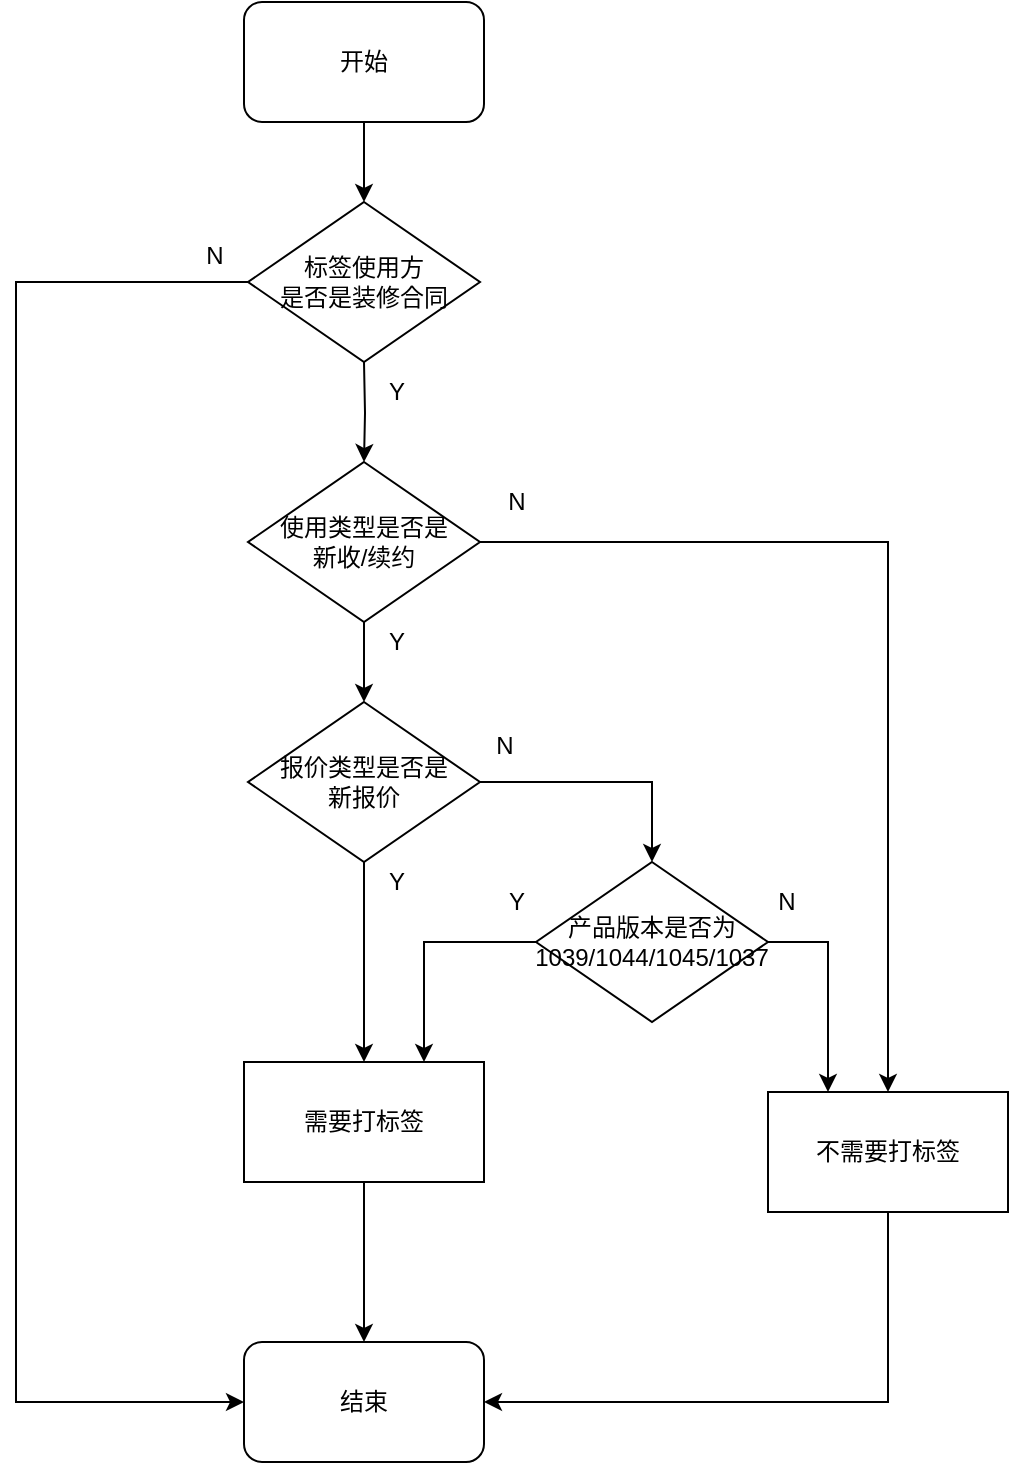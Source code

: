 <mxfile version="20.8.10" type="device"><diagram id="vsaUK6uNZNgUOioF4hWa" name="第 1 页"><mxGraphModel dx="1434" dy="854" grid="1" gridSize="10" guides="1" tooltips="1" connect="1" arrows="1" fold="1" page="1" pageScale="1" pageWidth="827" pageHeight="1169" math="0" shadow="0"><root><mxCell id="0"/><mxCell id="1" parent="0"/><mxCell id="R9rnyIK3hKadFPyz_rhv-11" style="edgeStyle=orthogonalEdgeStyle;rounded=0;orthogonalLoop=1;jettySize=auto;html=1;exitX=0.5;exitY=1;exitDx=0;exitDy=0;entryX=0.5;entryY=0;entryDx=0;entryDy=0;" parent="1" target="R9rnyIK3hKadFPyz_rhv-2" edge="1"><mxGeometry relative="1" as="geometry"><mxPoint x="354" y="220" as="sourcePoint"/></mxGeometry></mxCell><mxCell id="R9rnyIK3hKadFPyz_rhv-47" style="edgeStyle=orthogonalEdgeStyle;rounded=0;orthogonalLoop=1;jettySize=auto;html=1;exitX=1;exitY=0.5;exitDx=0;exitDy=0;entryX=0.5;entryY=0;entryDx=0;entryDy=0;" parent="1" source="R9rnyIK3hKadFPyz_rhv-2" target="R9rnyIK3hKadFPyz_rhv-41" edge="1"><mxGeometry relative="1" as="geometry"/></mxCell><mxCell id="R9rnyIK3hKadFPyz_rhv-49" style="edgeStyle=orthogonalEdgeStyle;rounded=0;orthogonalLoop=1;jettySize=auto;html=1;exitX=0.5;exitY=1;exitDx=0;exitDy=0;" parent="1" source="R9rnyIK3hKadFPyz_rhv-2" target="R9rnyIK3hKadFPyz_rhv-39" edge="1"><mxGeometry relative="1" as="geometry"/></mxCell><mxCell id="R9rnyIK3hKadFPyz_rhv-2" value="使用类型是否是&lt;br&gt;新收/续约" style="rhombus;whiteSpace=wrap;html=1;" parent="1" vertex="1"><mxGeometry x="296" y="270" width="116" height="80" as="geometry"/></mxCell><mxCell id="R9rnyIK3hKadFPyz_rhv-4" value="结束" style="rounded=1;whiteSpace=wrap;html=1;" parent="1" vertex="1"><mxGeometry x="294" y="710" width="120" height="60" as="geometry"/></mxCell><mxCell id="R9rnyIK3hKadFPyz_rhv-50" style="edgeStyle=orthogonalEdgeStyle;rounded=0;orthogonalLoop=1;jettySize=auto;html=1;exitX=0.5;exitY=1;exitDx=0;exitDy=0;entryX=0.5;entryY=0;entryDx=0;entryDy=0;" parent="1" source="R9rnyIK3hKadFPyz_rhv-39" target="R9rnyIK3hKadFPyz_rhv-45" edge="1"><mxGeometry relative="1" as="geometry"/></mxCell><mxCell id="R9rnyIK3hKadFPyz_rhv-52" style="edgeStyle=orthogonalEdgeStyle;rounded=0;orthogonalLoop=1;jettySize=auto;html=1;exitX=1;exitY=0.5;exitDx=0;exitDy=0;entryX=0.5;entryY=0;entryDx=0;entryDy=0;" parent="1" source="R9rnyIK3hKadFPyz_rhv-39" target="R9rnyIK3hKadFPyz_rhv-46" edge="1"><mxGeometry relative="1" as="geometry"/></mxCell><mxCell id="R9rnyIK3hKadFPyz_rhv-39" value="报价类型是否是&lt;br&gt;新报价" style="rhombus;whiteSpace=wrap;html=1;" parent="1" vertex="1"><mxGeometry x="296" y="390" width="116" height="80" as="geometry"/></mxCell><mxCell id="R9rnyIK3hKadFPyz_rhv-48" style="edgeStyle=orthogonalEdgeStyle;rounded=0;orthogonalLoop=1;jettySize=auto;html=1;exitX=0.5;exitY=1;exitDx=0;exitDy=0;entryX=1;entryY=0.5;entryDx=0;entryDy=0;" parent="1" source="R9rnyIK3hKadFPyz_rhv-41" target="R9rnyIK3hKadFPyz_rhv-4" edge="1"><mxGeometry relative="1" as="geometry"/></mxCell><mxCell id="R9rnyIK3hKadFPyz_rhv-41" value="不需要打标签" style="rounded=0;whiteSpace=wrap;html=1;" parent="1" vertex="1"><mxGeometry x="556" y="585" width="120" height="60" as="geometry"/></mxCell><mxCell id="R9rnyIK3hKadFPyz_rhv-55" style="edgeStyle=orthogonalEdgeStyle;rounded=0;orthogonalLoop=1;jettySize=auto;html=1;exitX=0.5;exitY=1;exitDx=0;exitDy=0;" parent="1" source="R9rnyIK3hKadFPyz_rhv-45" target="R9rnyIK3hKadFPyz_rhv-4" edge="1"><mxGeometry relative="1" as="geometry"/></mxCell><mxCell id="R9rnyIK3hKadFPyz_rhv-45" value="需要打标签" style="rounded=0;whiteSpace=wrap;html=1;" parent="1" vertex="1"><mxGeometry x="294" y="570" width="120" height="60" as="geometry"/></mxCell><mxCell id="R9rnyIK3hKadFPyz_rhv-53" style="edgeStyle=orthogonalEdgeStyle;rounded=0;orthogonalLoop=1;jettySize=auto;html=1;exitX=0;exitY=0.5;exitDx=0;exitDy=0;entryX=0.75;entryY=0;entryDx=0;entryDy=0;" parent="1" source="R9rnyIK3hKadFPyz_rhv-46" target="R9rnyIK3hKadFPyz_rhv-45" edge="1"><mxGeometry relative="1" as="geometry"/></mxCell><mxCell id="R9rnyIK3hKadFPyz_rhv-54" style="edgeStyle=orthogonalEdgeStyle;rounded=0;orthogonalLoop=1;jettySize=auto;html=1;exitX=1;exitY=0.5;exitDx=0;exitDy=0;entryX=0.25;entryY=0;entryDx=0;entryDy=0;" parent="1" source="R9rnyIK3hKadFPyz_rhv-46" target="R9rnyIK3hKadFPyz_rhv-41" edge="1"><mxGeometry relative="1" as="geometry"/></mxCell><mxCell id="R9rnyIK3hKadFPyz_rhv-46" value="产品版本是否为&lt;br&gt;1039/1044/1045/1037" style="rhombus;whiteSpace=wrap;html=1;" parent="1" vertex="1"><mxGeometry x="440" y="470" width="116" height="80" as="geometry"/></mxCell><mxCell id="R9rnyIK3hKadFPyz_rhv-56" value="N" style="text;html=1;align=center;verticalAlign=middle;resizable=0;points=[];autosize=1;strokeColor=none;fillColor=none;" parent="1" vertex="1"><mxGeometry x="415" y="275" width="30" height="30" as="geometry"/></mxCell><mxCell id="R9rnyIK3hKadFPyz_rhv-57" value="Y" style="text;html=1;align=center;verticalAlign=middle;resizable=0;points=[];autosize=1;strokeColor=none;fillColor=none;" parent="1" vertex="1"><mxGeometry x="355" y="345" width="30" height="30" as="geometry"/></mxCell><mxCell id="R9rnyIK3hKadFPyz_rhv-58" value="Y" style="text;html=1;align=center;verticalAlign=middle;resizable=0;points=[];autosize=1;strokeColor=none;fillColor=none;" parent="1" vertex="1"><mxGeometry x="355" y="465" width="30" height="30" as="geometry"/></mxCell><mxCell id="R9rnyIK3hKadFPyz_rhv-59" value="N" style="text;html=1;align=center;verticalAlign=middle;resizable=0;points=[];autosize=1;strokeColor=none;fillColor=none;" parent="1" vertex="1"><mxGeometry x="409" y="397" width="30" height="30" as="geometry"/></mxCell><mxCell id="R9rnyIK3hKadFPyz_rhv-60" value="Y" style="text;html=1;align=center;verticalAlign=middle;resizable=0;points=[];autosize=1;strokeColor=none;fillColor=none;" parent="1" vertex="1"><mxGeometry x="415" y="475" width="30" height="30" as="geometry"/></mxCell><mxCell id="R9rnyIK3hKadFPyz_rhv-61" value="N" style="text;html=1;align=center;verticalAlign=middle;resizable=0;points=[];autosize=1;strokeColor=none;fillColor=none;" parent="1" vertex="1"><mxGeometry x="550" y="475" width="30" height="30" as="geometry"/></mxCell><mxCell id="JRu2o2Cb9M_Q2HGoVhg9-3" style="edgeStyle=orthogonalEdgeStyle;rounded=0;orthogonalLoop=1;jettySize=auto;html=1;exitX=0.5;exitY=1;exitDx=0;exitDy=0;entryX=0.5;entryY=0;entryDx=0;entryDy=0;" edge="1" parent="1" source="JRu2o2Cb9M_Q2HGoVhg9-1" target="JRu2o2Cb9M_Q2HGoVhg9-2"><mxGeometry relative="1" as="geometry"/></mxCell><mxCell id="JRu2o2Cb9M_Q2HGoVhg9-1" value="开始" style="rounded=1;whiteSpace=wrap;html=1;" vertex="1" parent="1"><mxGeometry x="294" y="40" width="120" height="60" as="geometry"/></mxCell><mxCell id="JRu2o2Cb9M_Q2HGoVhg9-5" style="edgeStyle=orthogonalEdgeStyle;rounded=0;orthogonalLoop=1;jettySize=auto;html=1;exitX=0;exitY=0.5;exitDx=0;exitDy=0;entryX=0;entryY=0.5;entryDx=0;entryDy=0;" edge="1" parent="1" source="JRu2o2Cb9M_Q2HGoVhg9-2" target="R9rnyIK3hKadFPyz_rhv-4"><mxGeometry relative="1" as="geometry"><Array as="points"><mxPoint x="180" y="180"/><mxPoint x="180" y="740"/></Array></mxGeometry></mxCell><mxCell id="JRu2o2Cb9M_Q2HGoVhg9-2" value="标签使用方&lt;br&gt;是否是装修合同" style="rhombus;whiteSpace=wrap;html=1;" vertex="1" parent="1"><mxGeometry x="296" y="140" width="116" height="80" as="geometry"/></mxCell><mxCell id="JRu2o2Cb9M_Q2HGoVhg9-4" value="Y" style="text;html=1;align=center;verticalAlign=middle;resizable=0;points=[];autosize=1;strokeColor=none;fillColor=none;" vertex="1" parent="1"><mxGeometry x="355" y="220" width="30" height="30" as="geometry"/></mxCell><mxCell id="JRu2o2Cb9M_Q2HGoVhg9-6" value="N" style="text;html=1;align=center;verticalAlign=middle;resizable=0;points=[];autosize=1;strokeColor=none;fillColor=none;" vertex="1" parent="1"><mxGeometry x="264" y="152" width="30" height="30" as="geometry"/></mxCell></root></mxGraphModel></diagram></mxfile>
